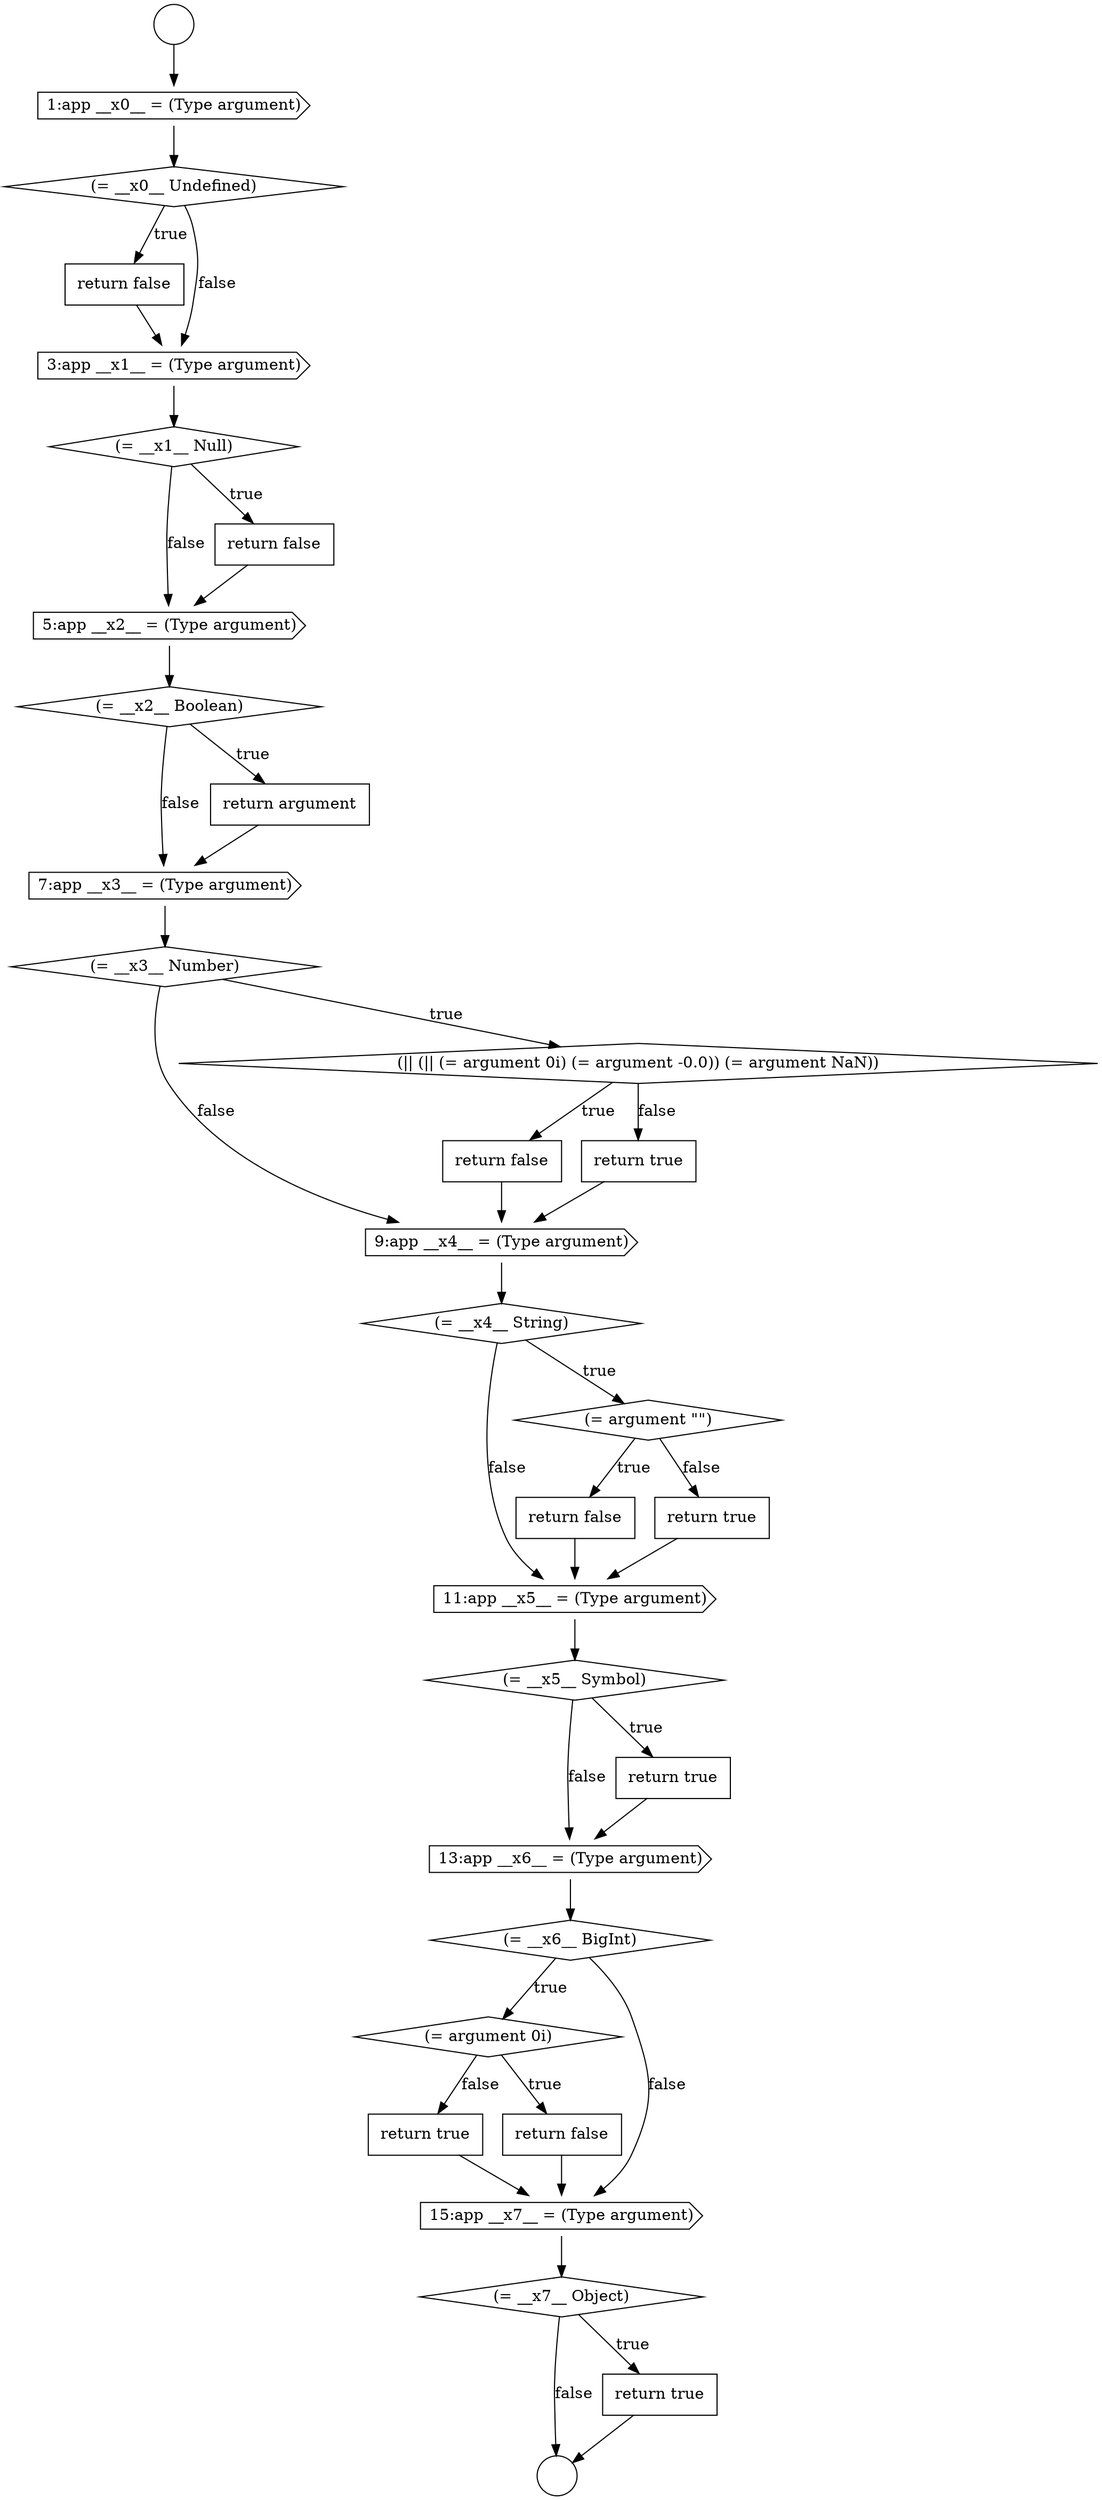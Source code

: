 digraph {
  node21720 [shape=diamond, label=<<font color="black">(= __x3__ Number)</font>> color="black" fillcolor="white" style=filled]
  node21733 [shape=diamond, label=<<font color="black">(= __x6__ BigInt)</font>> color="black" fillcolor="white" style=filled]
  node21716 [shape=cds, label=<<font color="black">5:app __x2__ = (Type argument)</font>> color="black" fillcolor="white" style=filled]
  node21736 [shape=none, margin=0, label=<<font color="black">
    <table border="0" cellborder="1" cellspacing="0" cellpadding="10">
      <tr><td align="left">return true</td></tr>
    </table>
  </font>> color="black" fillcolor="white" style=filled]
  node21719 [shape=cds, label=<<font color="black">7:app __x3__ = (Type argument)</font>> color="black" fillcolor="white" style=filled]
  node21732 [shape=cds, label=<<font color="black">13:app __x6__ = (Type argument)</font>> color="black" fillcolor="white" style=filled]
  node21715 [shape=none, margin=0, label=<<font color="black">
    <table border="0" cellborder="1" cellspacing="0" cellpadding="10">
      <tr><td align="left">return false</td></tr>
    </table>
  </font>> color="black" fillcolor="white" style=filled]
  node21724 [shape=cds, label=<<font color="black">9:app __x4__ = (Type argument)</font>> color="black" fillcolor="white" style=filled]
  node21714 [shape=diamond, label=<<font color="black">(= __x1__ Null)</font>> color="black" fillcolor="white" style=filled]
  node21731 [shape=none, margin=0, label=<<font color="black">
    <table border="0" cellborder="1" cellspacing="0" cellpadding="10">
      <tr><td align="left">return true</td></tr>
    </table>
  </font>> color="black" fillcolor="white" style=filled]
  node21718 [shape=none, margin=0, label=<<font color="black">
    <table border="0" cellborder="1" cellspacing="0" cellpadding="10">
      <tr><td align="left">return argument</td></tr>
    </table>
  </font>> color="black" fillcolor="white" style=filled]
  node21730 [shape=diamond, label=<<font color="black">(= __x5__ Symbol)</font>> color="black" fillcolor="white" style=filled]
  node21717 [shape=diamond, label=<<font color="black">(= __x2__ Boolean)</font>> color="black" fillcolor="white" style=filled]
  node21734 [shape=diamond, label=<<font color="black">(= argument 0i)</font>> color="black" fillcolor="white" style=filled]
  node21712 [shape=none, margin=0, label=<<font color="black">
    <table border="0" cellborder="1" cellspacing="0" cellpadding="10">
      <tr><td align="left">return false</td></tr>
    </table>
  </font>> color="black" fillcolor="white" style=filled]
  node21722 [shape=none, margin=0, label=<<font color="black">
    <table border="0" cellborder="1" cellspacing="0" cellpadding="10">
      <tr><td align="left">return false</td></tr>
    </table>
  </font>> color="black" fillcolor="white" style=filled]
  node21729 [shape=cds, label=<<font color="black">11:app __x5__ = (Type argument)</font>> color="black" fillcolor="white" style=filled]
  node21710 [shape=cds, label=<<font color="black">1:app __x0__ = (Type argument)</font>> color="black" fillcolor="white" style=filled]
  node21723 [shape=none, margin=0, label=<<font color="black">
    <table border="0" cellborder="1" cellspacing="0" cellpadding="10">
      <tr><td align="left">return true</td></tr>
    </table>
  </font>> color="black" fillcolor="white" style=filled]
  node21709 [shape=circle label=" " color="black" fillcolor="white" style=filled]
  node21727 [shape=none, margin=0, label=<<font color="black">
    <table border="0" cellborder="1" cellspacing="0" cellpadding="10">
      <tr><td align="left">return false</td></tr>
    </table>
  </font>> color="black" fillcolor="white" style=filled]
  node21739 [shape=none, margin=0, label=<<font color="black">
    <table border="0" cellborder="1" cellspacing="0" cellpadding="10">
      <tr><td align="left">return true</td></tr>
    </table>
  </font>> color="black" fillcolor="white" style=filled]
  node21737 [shape=cds, label=<<font color="black">15:app __x7__ = (Type argument)</font>> color="black" fillcolor="white" style=filled]
  node21735 [shape=none, margin=0, label=<<font color="black">
    <table border="0" cellborder="1" cellspacing="0" cellpadding="10">
      <tr><td align="left">return false</td></tr>
    </table>
  </font>> color="black" fillcolor="white" style=filled]
  node21725 [shape=diamond, label=<<font color="black">(= __x4__ String)</font>> color="black" fillcolor="white" style=filled]
  node21711 [shape=diamond, label=<<font color="black">(= __x0__ Undefined)</font>> color="black" fillcolor="white" style=filled]
  node21728 [shape=none, margin=0, label=<<font color="black">
    <table border="0" cellborder="1" cellspacing="0" cellpadding="10">
      <tr><td align="left">return true</td></tr>
    </table>
  </font>> color="black" fillcolor="white" style=filled]
  node21738 [shape=diamond, label=<<font color="black">(= __x7__ Object)</font>> color="black" fillcolor="white" style=filled]
  node21708 [shape=circle label=" " color="black" fillcolor="white" style=filled]
  node21721 [shape=diamond, label=<<font color="black">(|| (|| (= argument 0i) (= argument -0.0)) (= argument NaN))</font>> color="black" fillcolor="white" style=filled]
  node21713 [shape=cds, label=<<font color="black">3:app __x1__ = (Type argument)</font>> color="black" fillcolor="white" style=filled]
  node21726 [shape=diamond, label=<<font color="black">(= argument &quot;&quot;)</font>> color="black" fillcolor="white" style=filled]
  node21717 -> node21718 [label=<<font color="black">true</font>> color="black"]
  node21717 -> node21719 [label=<<font color="black">false</font>> color="black"]
  node21727 -> node21729 [ color="black"]
  node21731 -> node21732 [ color="black"]
  node21732 -> node21733 [ color="black"]
  node21736 -> node21737 [ color="black"]
  node21738 -> node21739 [label=<<font color="black">true</font>> color="black"]
  node21738 -> node21709 [label=<<font color="black">false</font>> color="black"]
  node21726 -> node21727 [label=<<font color="black">true</font>> color="black"]
  node21726 -> node21728 [label=<<font color="black">false</font>> color="black"]
  node21716 -> node21717 [ color="black"]
  node21729 -> node21730 [ color="black"]
  node21735 -> node21737 [ color="black"]
  node21730 -> node21731 [label=<<font color="black">true</font>> color="black"]
  node21730 -> node21732 [label=<<font color="black">false</font>> color="black"]
  node21724 -> node21725 [ color="black"]
  node21721 -> node21722 [label=<<font color="black">true</font>> color="black"]
  node21721 -> node21723 [label=<<font color="black">false</font>> color="black"]
  node21725 -> node21726 [label=<<font color="black">true</font>> color="black"]
  node21725 -> node21729 [label=<<font color="black">false</font>> color="black"]
  node21719 -> node21720 [ color="black"]
  node21720 -> node21721 [label=<<font color="black">true</font>> color="black"]
  node21720 -> node21724 [label=<<font color="black">false</font>> color="black"]
  node21715 -> node21716 [ color="black"]
  node21718 -> node21719 [ color="black"]
  node21713 -> node21714 [ color="black"]
  node21728 -> node21729 [ color="black"]
  node21733 -> node21734 [label=<<font color="black">true</font>> color="black"]
  node21733 -> node21737 [label=<<font color="black">false</font>> color="black"]
  node21710 -> node21711 [ color="black"]
  node21737 -> node21738 [ color="black"]
  node21712 -> node21713 [ color="black"]
  node21739 -> node21709 [ color="black"]
  node21714 -> node21715 [label=<<font color="black">true</font>> color="black"]
  node21714 -> node21716 [label=<<font color="black">false</font>> color="black"]
  node21708 -> node21710 [ color="black"]
  node21723 -> node21724 [ color="black"]
  node21734 -> node21735 [label=<<font color="black">true</font>> color="black"]
  node21734 -> node21736 [label=<<font color="black">false</font>> color="black"]
  node21722 -> node21724 [ color="black"]
  node21711 -> node21712 [label=<<font color="black">true</font>> color="black"]
  node21711 -> node21713 [label=<<font color="black">false</font>> color="black"]
}

